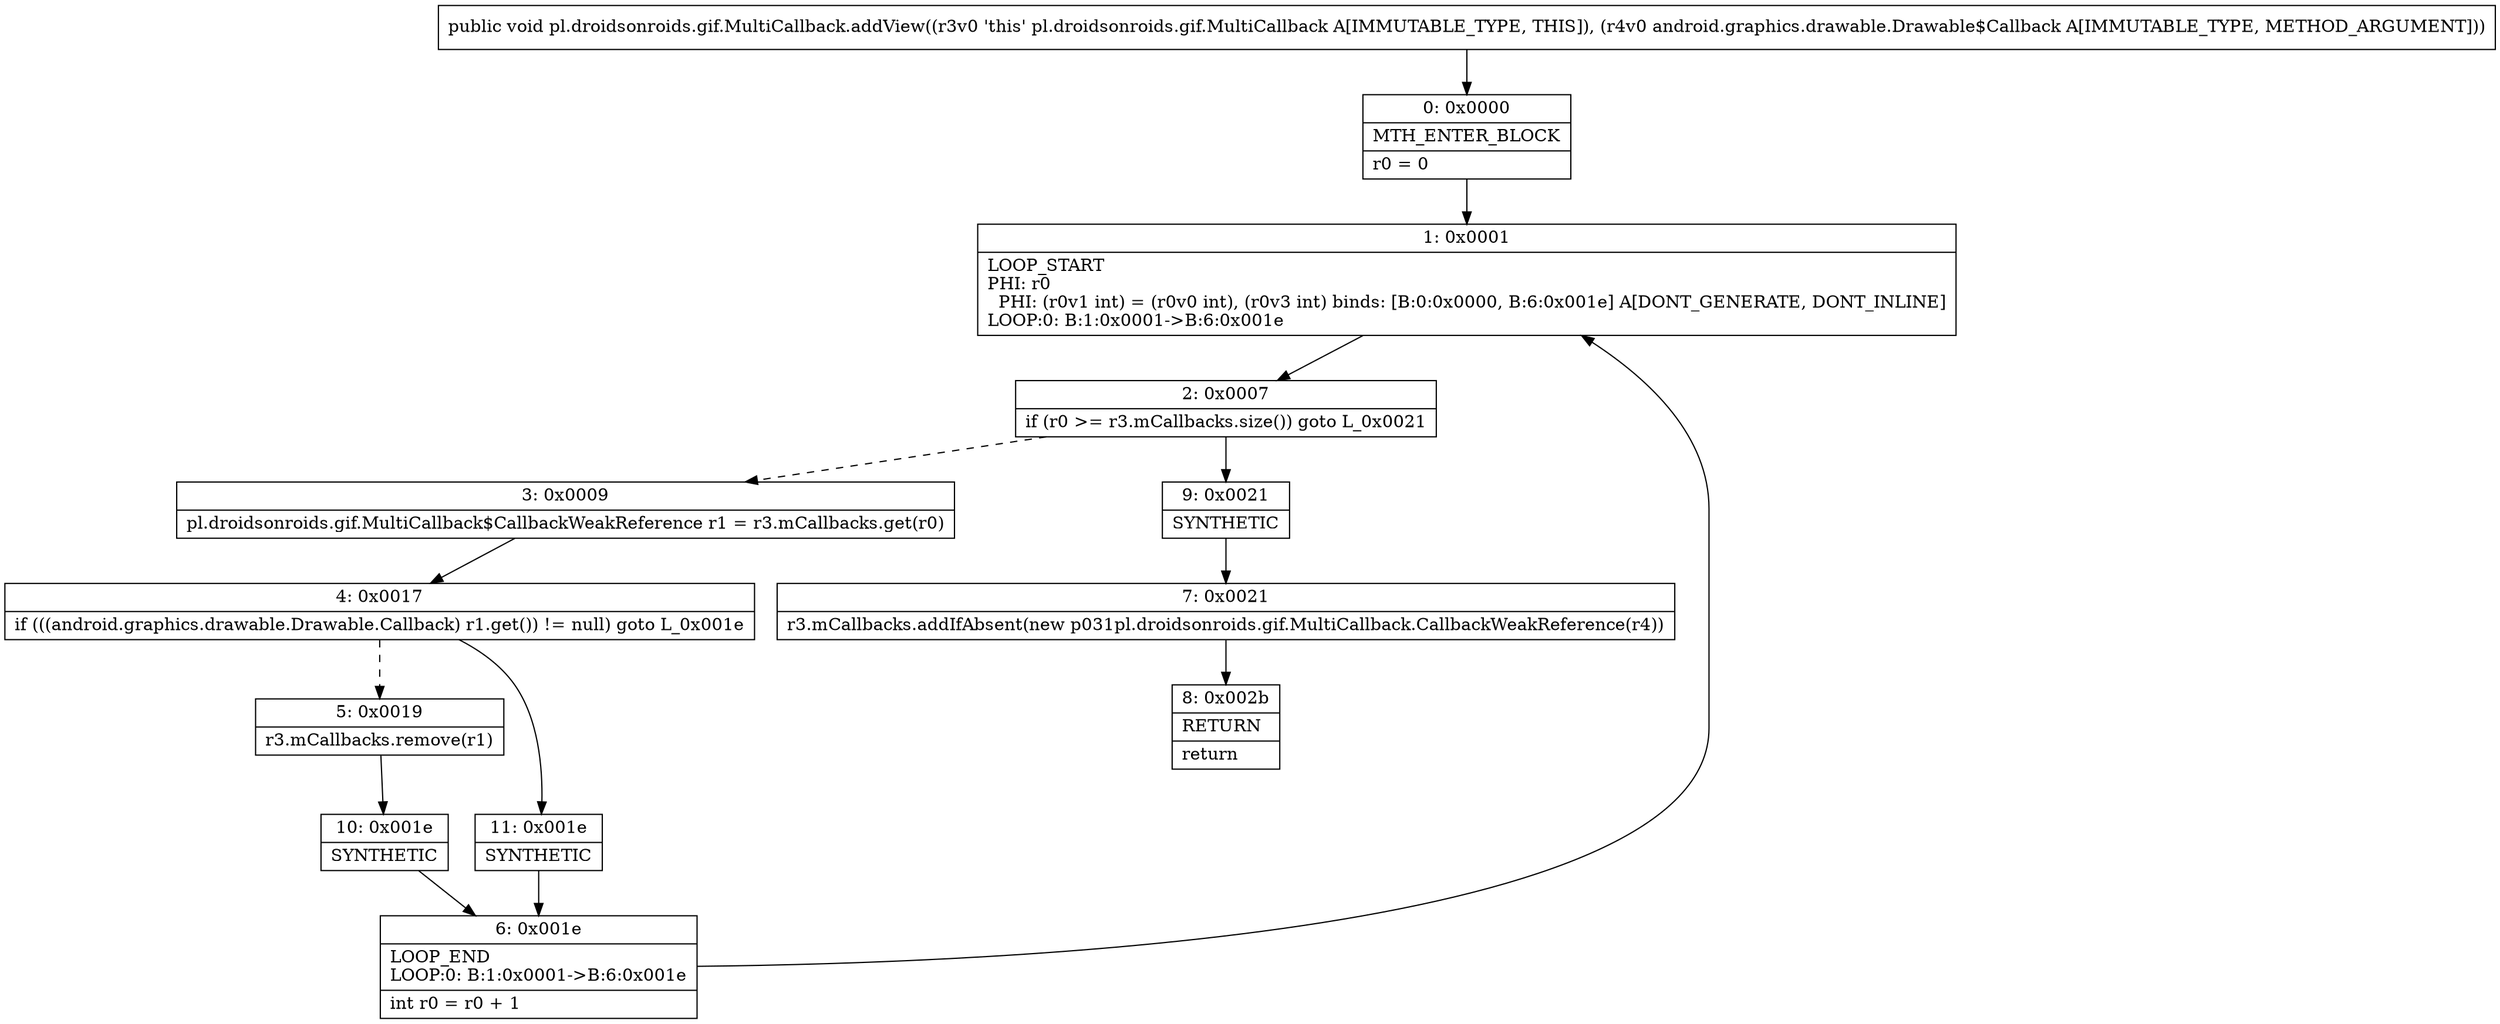digraph "CFG forpl.droidsonroids.gif.MultiCallback.addView(Landroid\/graphics\/drawable\/Drawable$Callback;)V" {
Node_0 [shape=record,label="{0\:\ 0x0000|MTH_ENTER_BLOCK\l|r0 = 0\l}"];
Node_1 [shape=record,label="{1\:\ 0x0001|LOOP_START\lPHI: r0 \l  PHI: (r0v1 int) = (r0v0 int), (r0v3 int) binds: [B:0:0x0000, B:6:0x001e] A[DONT_GENERATE, DONT_INLINE]\lLOOP:0: B:1:0x0001\-\>B:6:0x001e\l}"];
Node_2 [shape=record,label="{2\:\ 0x0007|if (r0 \>= r3.mCallbacks.size()) goto L_0x0021\l}"];
Node_3 [shape=record,label="{3\:\ 0x0009|pl.droidsonroids.gif.MultiCallback$CallbackWeakReference r1 = r3.mCallbacks.get(r0)\l}"];
Node_4 [shape=record,label="{4\:\ 0x0017|if (((android.graphics.drawable.Drawable.Callback) r1.get()) != null) goto L_0x001e\l}"];
Node_5 [shape=record,label="{5\:\ 0x0019|r3.mCallbacks.remove(r1)\l}"];
Node_6 [shape=record,label="{6\:\ 0x001e|LOOP_END\lLOOP:0: B:1:0x0001\-\>B:6:0x001e\l|int r0 = r0 + 1\l}"];
Node_7 [shape=record,label="{7\:\ 0x0021|r3.mCallbacks.addIfAbsent(new p031pl.droidsonroids.gif.MultiCallback.CallbackWeakReference(r4))\l}"];
Node_8 [shape=record,label="{8\:\ 0x002b|RETURN\l|return\l}"];
Node_9 [shape=record,label="{9\:\ 0x0021|SYNTHETIC\l}"];
Node_10 [shape=record,label="{10\:\ 0x001e|SYNTHETIC\l}"];
Node_11 [shape=record,label="{11\:\ 0x001e|SYNTHETIC\l}"];
MethodNode[shape=record,label="{public void pl.droidsonroids.gif.MultiCallback.addView((r3v0 'this' pl.droidsonroids.gif.MultiCallback A[IMMUTABLE_TYPE, THIS]), (r4v0 android.graphics.drawable.Drawable$Callback A[IMMUTABLE_TYPE, METHOD_ARGUMENT])) }"];
MethodNode -> Node_0;
Node_0 -> Node_1;
Node_1 -> Node_2;
Node_2 -> Node_3[style=dashed];
Node_2 -> Node_9;
Node_3 -> Node_4;
Node_4 -> Node_5[style=dashed];
Node_4 -> Node_11;
Node_5 -> Node_10;
Node_6 -> Node_1;
Node_7 -> Node_8;
Node_9 -> Node_7;
Node_10 -> Node_6;
Node_11 -> Node_6;
}

